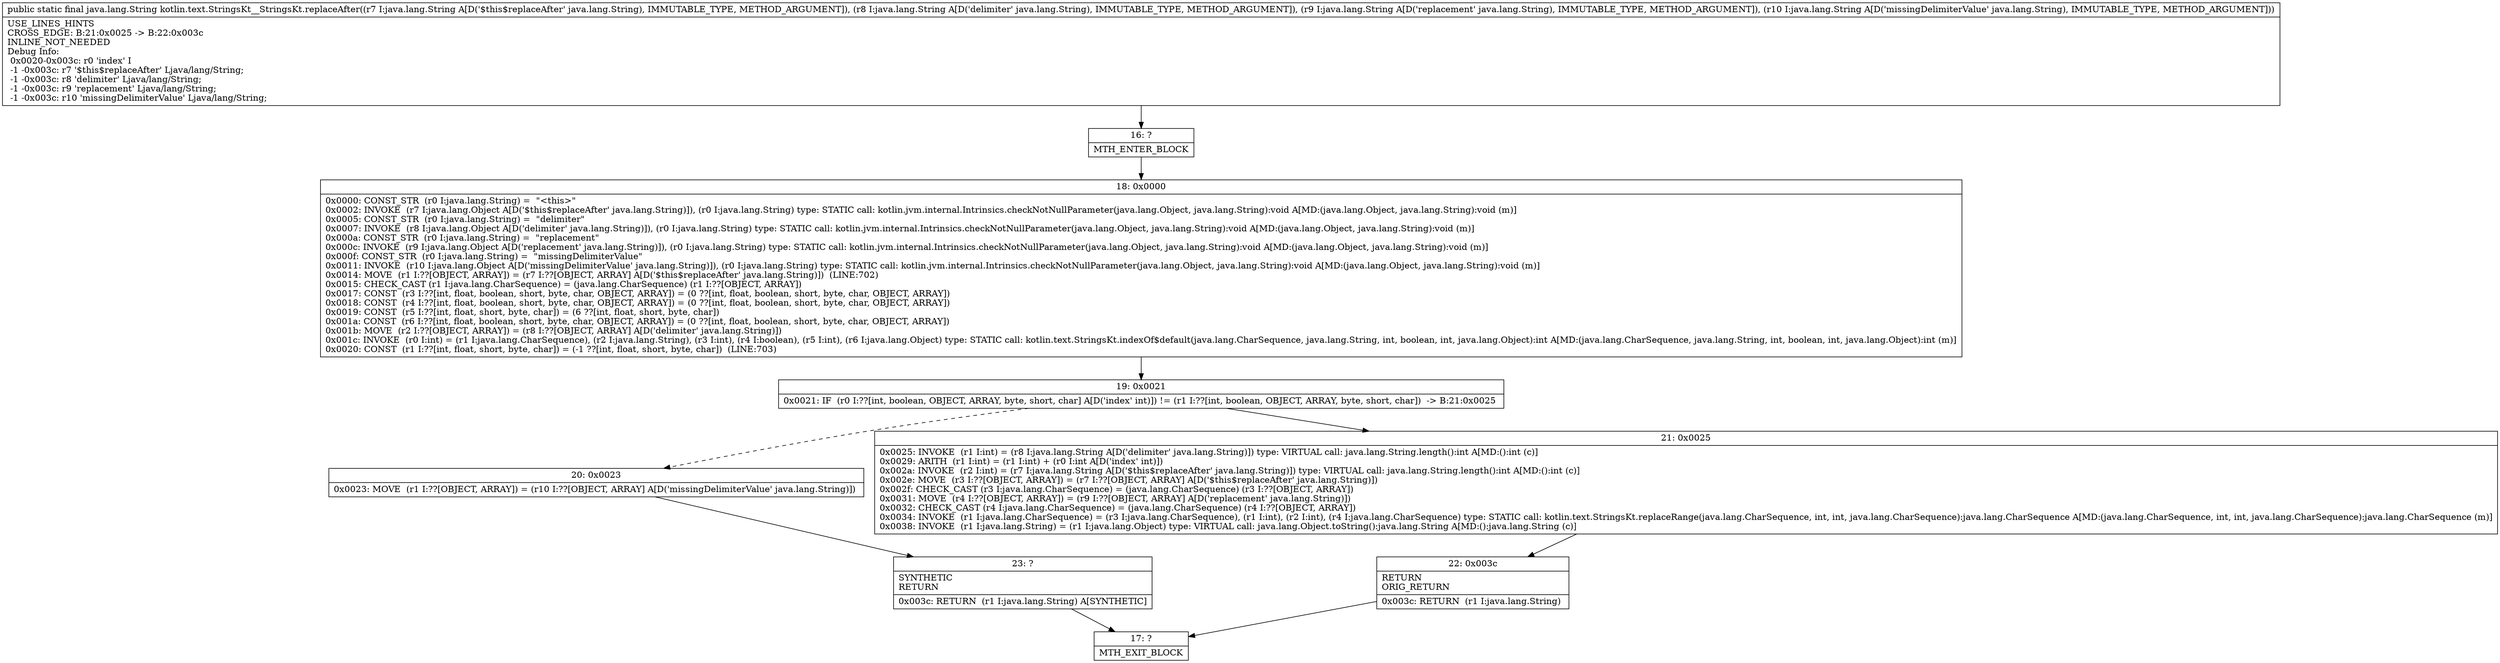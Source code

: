 digraph "CFG forkotlin.text.StringsKt__StringsKt.replaceAfter(Ljava\/lang\/String;Ljava\/lang\/String;Ljava\/lang\/String;Ljava\/lang\/String;)Ljava\/lang\/String;" {
Node_16 [shape=record,label="{16\:\ ?|MTH_ENTER_BLOCK\l}"];
Node_18 [shape=record,label="{18\:\ 0x0000|0x0000: CONST_STR  (r0 I:java.lang.String) =  \"\<this\>\" \l0x0002: INVOKE  (r7 I:java.lang.Object A[D('$this$replaceAfter' java.lang.String)]), (r0 I:java.lang.String) type: STATIC call: kotlin.jvm.internal.Intrinsics.checkNotNullParameter(java.lang.Object, java.lang.String):void A[MD:(java.lang.Object, java.lang.String):void (m)]\l0x0005: CONST_STR  (r0 I:java.lang.String) =  \"delimiter\" \l0x0007: INVOKE  (r8 I:java.lang.Object A[D('delimiter' java.lang.String)]), (r0 I:java.lang.String) type: STATIC call: kotlin.jvm.internal.Intrinsics.checkNotNullParameter(java.lang.Object, java.lang.String):void A[MD:(java.lang.Object, java.lang.String):void (m)]\l0x000a: CONST_STR  (r0 I:java.lang.String) =  \"replacement\" \l0x000c: INVOKE  (r9 I:java.lang.Object A[D('replacement' java.lang.String)]), (r0 I:java.lang.String) type: STATIC call: kotlin.jvm.internal.Intrinsics.checkNotNullParameter(java.lang.Object, java.lang.String):void A[MD:(java.lang.Object, java.lang.String):void (m)]\l0x000f: CONST_STR  (r0 I:java.lang.String) =  \"missingDelimiterValue\" \l0x0011: INVOKE  (r10 I:java.lang.Object A[D('missingDelimiterValue' java.lang.String)]), (r0 I:java.lang.String) type: STATIC call: kotlin.jvm.internal.Intrinsics.checkNotNullParameter(java.lang.Object, java.lang.String):void A[MD:(java.lang.Object, java.lang.String):void (m)]\l0x0014: MOVE  (r1 I:??[OBJECT, ARRAY]) = (r7 I:??[OBJECT, ARRAY] A[D('$this$replaceAfter' java.lang.String)])  (LINE:702)\l0x0015: CHECK_CAST (r1 I:java.lang.CharSequence) = (java.lang.CharSequence) (r1 I:??[OBJECT, ARRAY]) \l0x0017: CONST  (r3 I:??[int, float, boolean, short, byte, char, OBJECT, ARRAY]) = (0 ??[int, float, boolean, short, byte, char, OBJECT, ARRAY]) \l0x0018: CONST  (r4 I:??[int, float, boolean, short, byte, char, OBJECT, ARRAY]) = (0 ??[int, float, boolean, short, byte, char, OBJECT, ARRAY]) \l0x0019: CONST  (r5 I:??[int, float, short, byte, char]) = (6 ??[int, float, short, byte, char]) \l0x001a: CONST  (r6 I:??[int, float, boolean, short, byte, char, OBJECT, ARRAY]) = (0 ??[int, float, boolean, short, byte, char, OBJECT, ARRAY]) \l0x001b: MOVE  (r2 I:??[OBJECT, ARRAY]) = (r8 I:??[OBJECT, ARRAY] A[D('delimiter' java.lang.String)]) \l0x001c: INVOKE  (r0 I:int) = (r1 I:java.lang.CharSequence), (r2 I:java.lang.String), (r3 I:int), (r4 I:boolean), (r5 I:int), (r6 I:java.lang.Object) type: STATIC call: kotlin.text.StringsKt.indexOf$default(java.lang.CharSequence, java.lang.String, int, boolean, int, java.lang.Object):int A[MD:(java.lang.CharSequence, java.lang.String, int, boolean, int, java.lang.Object):int (m)]\l0x0020: CONST  (r1 I:??[int, float, short, byte, char]) = (\-1 ??[int, float, short, byte, char])  (LINE:703)\l}"];
Node_19 [shape=record,label="{19\:\ 0x0021|0x0021: IF  (r0 I:??[int, boolean, OBJECT, ARRAY, byte, short, char] A[D('index' int)]) != (r1 I:??[int, boolean, OBJECT, ARRAY, byte, short, char])  \-\> B:21:0x0025 \l}"];
Node_20 [shape=record,label="{20\:\ 0x0023|0x0023: MOVE  (r1 I:??[OBJECT, ARRAY]) = (r10 I:??[OBJECT, ARRAY] A[D('missingDelimiterValue' java.lang.String)]) \l}"];
Node_23 [shape=record,label="{23\:\ ?|SYNTHETIC\lRETURN\l|0x003c: RETURN  (r1 I:java.lang.String) A[SYNTHETIC]\l}"];
Node_17 [shape=record,label="{17\:\ ?|MTH_EXIT_BLOCK\l}"];
Node_21 [shape=record,label="{21\:\ 0x0025|0x0025: INVOKE  (r1 I:int) = (r8 I:java.lang.String A[D('delimiter' java.lang.String)]) type: VIRTUAL call: java.lang.String.length():int A[MD:():int (c)]\l0x0029: ARITH  (r1 I:int) = (r1 I:int) + (r0 I:int A[D('index' int)]) \l0x002a: INVOKE  (r2 I:int) = (r7 I:java.lang.String A[D('$this$replaceAfter' java.lang.String)]) type: VIRTUAL call: java.lang.String.length():int A[MD:():int (c)]\l0x002e: MOVE  (r3 I:??[OBJECT, ARRAY]) = (r7 I:??[OBJECT, ARRAY] A[D('$this$replaceAfter' java.lang.String)]) \l0x002f: CHECK_CAST (r3 I:java.lang.CharSequence) = (java.lang.CharSequence) (r3 I:??[OBJECT, ARRAY]) \l0x0031: MOVE  (r4 I:??[OBJECT, ARRAY]) = (r9 I:??[OBJECT, ARRAY] A[D('replacement' java.lang.String)]) \l0x0032: CHECK_CAST (r4 I:java.lang.CharSequence) = (java.lang.CharSequence) (r4 I:??[OBJECT, ARRAY]) \l0x0034: INVOKE  (r1 I:java.lang.CharSequence) = (r3 I:java.lang.CharSequence), (r1 I:int), (r2 I:int), (r4 I:java.lang.CharSequence) type: STATIC call: kotlin.text.StringsKt.replaceRange(java.lang.CharSequence, int, int, java.lang.CharSequence):java.lang.CharSequence A[MD:(java.lang.CharSequence, int, int, java.lang.CharSequence):java.lang.CharSequence (m)]\l0x0038: INVOKE  (r1 I:java.lang.String) = (r1 I:java.lang.Object) type: VIRTUAL call: java.lang.Object.toString():java.lang.String A[MD:():java.lang.String (c)]\l}"];
Node_22 [shape=record,label="{22\:\ 0x003c|RETURN\lORIG_RETURN\l|0x003c: RETURN  (r1 I:java.lang.String) \l}"];
MethodNode[shape=record,label="{public static final java.lang.String kotlin.text.StringsKt__StringsKt.replaceAfter((r7 I:java.lang.String A[D('$this$replaceAfter' java.lang.String), IMMUTABLE_TYPE, METHOD_ARGUMENT]), (r8 I:java.lang.String A[D('delimiter' java.lang.String), IMMUTABLE_TYPE, METHOD_ARGUMENT]), (r9 I:java.lang.String A[D('replacement' java.lang.String), IMMUTABLE_TYPE, METHOD_ARGUMENT]), (r10 I:java.lang.String A[D('missingDelimiterValue' java.lang.String), IMMUTABLE_TYPE, METHOD_ARGUMENT]))  | USE_LINES_HINTS\lCROSS_EDGE: B:21:0x0025 \-\> B:22:0x003c\lINLINE_NOT_NEEDED\lDebug Info:\l  0x0020\-0x003c: r0 'index' I\l  \-1 \-0x003c: r7 '$this$replaceAfter' Ljava\/lang\/String;\l  \-1 \-0x003c: r8 'delimiter' Ljava\/lang\/String;\l  \-1 \-0x003c: r9 'replacement' Ljava\/lang\/String;\l  \-1 \-0x003c: r10 'missingDelimiterValue' Ljava\/lang\/String;\l}"];
MethodNode -> Node_16;Node_16 -> Node_18;
Node_18 -> Node_19;
Node_19 -> Node_20[style=dashed];
Node_19 -> Node_21;
Node_20 -> Node_23;
Node_23 -> Node_17;
Node_21 -> Node_22;
Node_22 -> Node_17;
}

